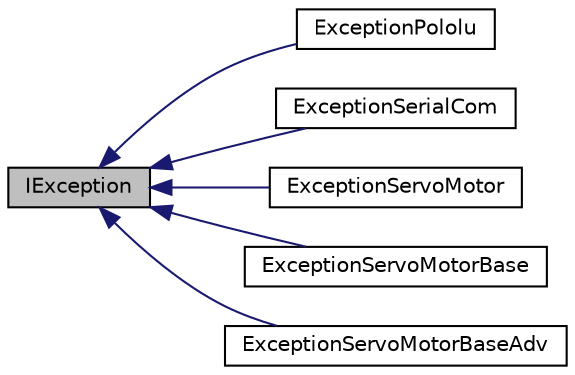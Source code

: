 digraph "IException"
{
 // LATEX_PDF_SIZE
  edge [fontname="Helvetica",fontsize="10",labelfontname="Helvetica",labelfontsize="10"];
  node [fontname="Helvetica",fontsize="10",shape=record];
  rankdir="LR";
  Node1 [label="IException",height=0.2,width=0.4,color="black", fillcolor="grey75", style="filled", fontcolor="black",tooltip="Interface for exceptions to be overwritten by the derived classes."];
  Node1 -> Node2 [dir="back",color="midnightblue",fontsize="10",style="solid",fontname="Helvetica"];
  Node2 [label="ExceptionPololu",height=0.2,width=0.4,color="black", fillcolor="white", style="filled",URL="$classExceptionPololu.html",tooltip=" "];
  Node1 -> Node3 [dir="back",color="midnightblue",fontsize="10",style="solid",fontname="Helvetica"];
  Node3 [label="ExceptionSerialCom",height=0.2,width=0.4,color="black", fillcolor="white", style="filled",URL="$classExceptionSerialCom.html",tooltip="Exception class for class SerialCom."];
  Node1 -> Node4 [dir="back",color="midnightblue",fontsize="10",style="solid",fontname="Helvetica"];
  Node4 [label="ExceptionServoMotor",height=0.2,width=0.4,color="black", fillcolor="white", style="filled",URL="$classExceptionServoMotor.html",tooltip=" "];
  Node1 -> Node5 [dir="back",color="midnightblue",fontsize="10",style="solid",fontname="Helvetica"];
  Node5 [label="ExceptionServoMotorBase",height=0.2,width=0.4,color="black", fillcolor="white", style="filled",URL="$classExceptionServoMotorBase.html",tooltip=" "];
  Node1 -> Node6 [dir="back",color="midnightblue",fontsize="10",style="solid",fontname="Helvetica"];
  Node6 [label="ExceptionServoMotorBaseAdv",height=0.2,width=0.4,color="black", fillcolor="white", style="filled",URL="$classExceptionServoMotorBaseAdv.html",tooltip=" "];
}
